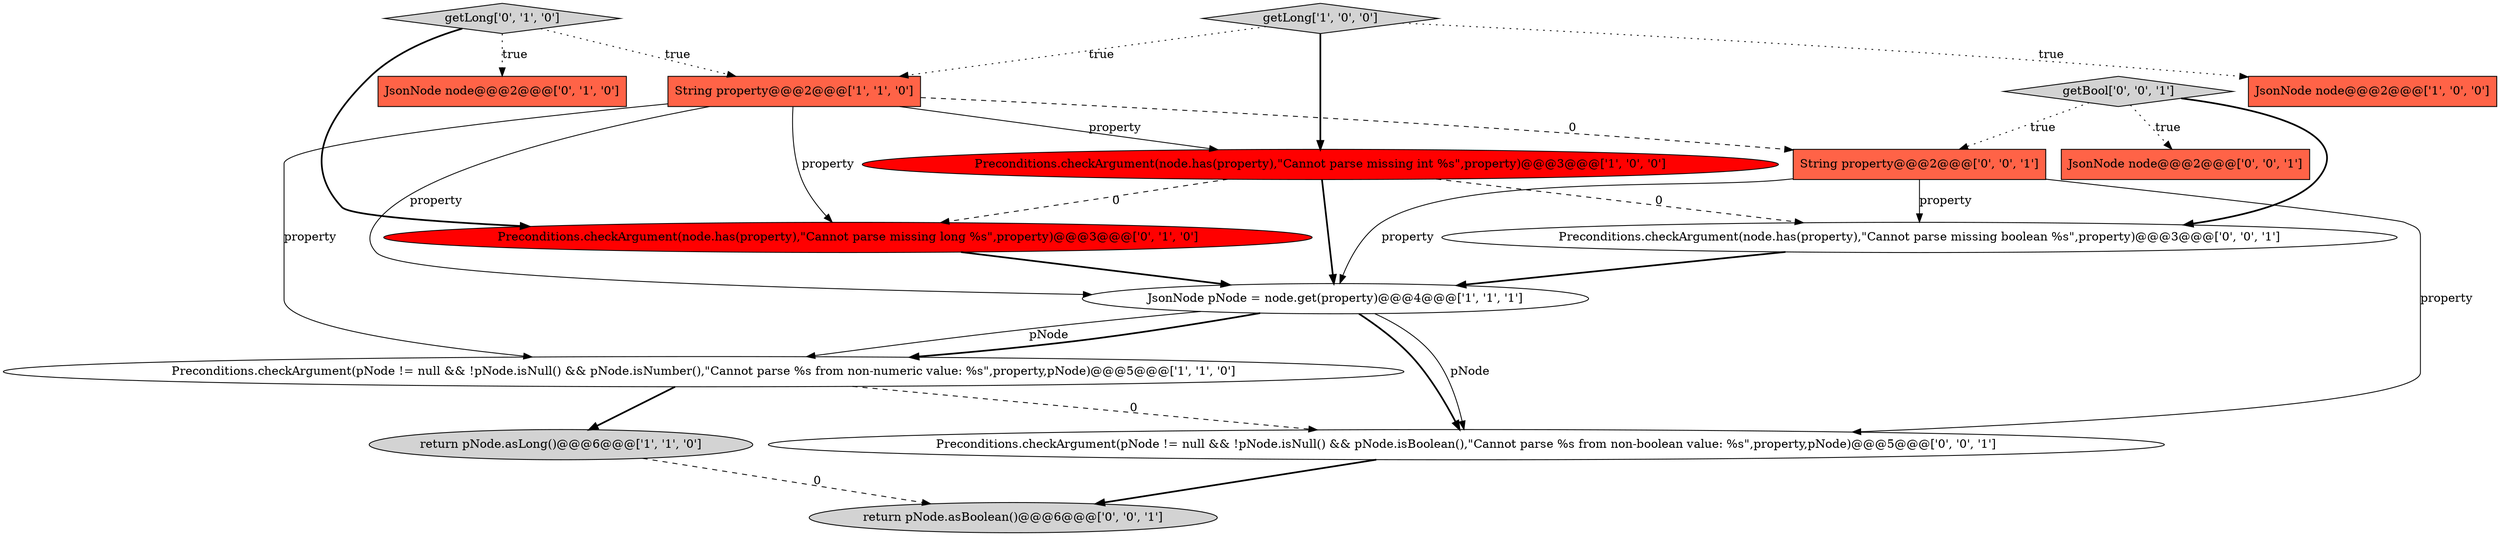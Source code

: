 digraph {
8 [style = filled, label = "JsonNode node@@@2@@@['0', '1', '0']", fillcolor = tomato, shape = box image = "AAA0AAABBB2BBB"];
0 [style = filled, label = "Preconditions.checkArgument(pNode != null && !pNode.isNull() && pNode.isNumber(),\"Cannot parse %s from non-numeric value: %s\",property,pNode)@@@5@@@['1', '1', '0']", fillcolor = white, shape = ellipse image = "AAA0AAABBB1BBB"];
5 [style = filled, label = "Preconditions.checkArgument(node.has(property),\"Cannot parse missing int %s\",property)@@@3@@@['1', '0', '0']", fillcolor = red, shape = ellipse image = "AAA1AAABBB1BBB"];
4 [style = filled, label = "String property@@@2@@@['1', '1', '0']", fillcolor = tomato, shape = box image = "AAA0AAABBB1BBB"];
3 [style = filled, label = "getLong['1', '0', '0']", fillcolor = lightgray, shape = diamond image = "AAA0AAABBB1BBB"];
6 [style = filled, label = "return pNode.asLong()@@@6@@@['1', '1', '0']", fillcolor = lightgray, shape = ellipse image = "AAA0AAABBB1BBB"];
12 [style = filled, label = "getBool['0', '0', '1']", fillcolor = lightgray, shape = diamond image = "AAA0AAABBB3BBB"];
11 [style = filled, label = "Preconditions.checkArgument(node.has(property),\"Cannot parse missing boolean %s\",property)@@@3@@@['0', '0', '1']", fillcolor = white, shape = ellipse image = "AAA0AAABBB3BBB"];
1 [style = filled, label = "JsonNode pNode = node.get(property)@@@4@@@['1', '1', '1']", fillcolor = white, shape = ellipse image = "AAA0AAABBB1BBB"];
9 [style = filled, label = "getLong['0', '1', '0']", fillcolor = lightgray, shape = diamond image = "AAA0AAABBB2BBB"];
13 [style = filled, label = "String property@@@2@@@['0', '0', '1']", fillcolor = tomato, shape = box image = "AAA0AAABBB3BBB"];
15 [style = filled, label = "return pNode.asBoolean()@@@6@@@['0', '0', '1']", fillcolor = lightgray, shape = ellipse image = "AAA0AAABBB3BBB"];
7 [style = filled, label = "Preconditions.checkArgument(node.has(property),\"Cannot parse missing long %s\",property)@@@3@@@['0', '1', '0']", fillcolor = red, shape = ellipse image = "AAA1AAABBB2BBB"];
10 [style = filled, label = "JsonNode node@@@2@@@['0', '0', '1']", fillcolor = tomato, shape = box image = "AAA0AAABBB3BBB"];
14 [style = filled, label = "Preconditions.checkArgument(pNode != null && !pNode.isNull() && pNode.isBoolean(),\"Cannot parse %s from non-boolean value: %s\",property,pNode)@@@5@@@['0', '0', '1']", fillcolor = white, shape = ellipse image = "AAA0AAABBB3BBB"];
2 [style = filled, label = "JsonNode node@@@2@@@['1', '0', '0']", fillcolor = tomato, shape = box image = "AAA0AAABBB1BBB"];
13->1 [style = solid, label="property"];
13->14 [style = solid, label="property"];
7->1 [style = bold, label=""];
0->6 [style = bold, label=""];
11->1 [style = bold, label=""];
12->11 [style = bold, label=""];
3->4 [style = dotted, label="true"];
1->0 [style = bold, label=""];
9->7 [style = bold, label=""];
13->11 [style = solid, label="property"];
4->5 [style = solid, label="property"];
9->8 [style = dotted, label="true"];
0->14 [style = dashed, label="0"];
5->1 [style = bold, label=""];
3->5 [style = bold, label=""];
12->13 [style = dotted, label="true"];
12->10 [style = dotted, label="true"];
5->11 [style = dashed, label="0"];
6->15 [style = dashed, label="0"];
4->7 [style = solid, label="property"];
1->0 [style = solid, label="pNode"];
9->4 [style = dotted, label="true"];
1->14 [style = bold, label=""];
4->0 [style = solid, label="property"];
14->15 [style = bold, label=""];
5->7 [style = dashed, label="0"];
4->13 [style = dashed, label="0"];
4->1 [style = solid, label="property"];
1->14 [style = solid, label="pNode"];
3->2 [style = dotted, label="true"];
}
